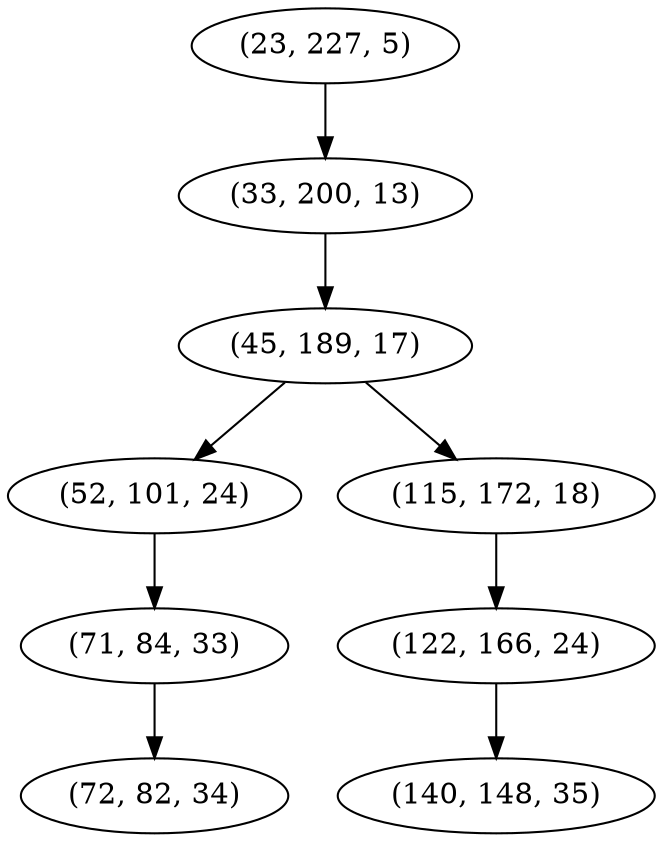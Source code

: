 digraph tree {
    "(23, 227, 5)";
    "(33, 200, 13)";
    "(45, 189, 17)";
    "(52, 101, 24)";
    "(71, 84, 33)";
    "(72, 82, 34)";
    "(115, 172, 18)";
    "(122, 166, 24)";
    "(140, 148, 35)";
    "(23, 227, 5)" -> "(33, 200, 13)";
    "(33, 200, 13)" -> "(45, 189, 17)";
    "(45, 189, 17)" -> "(52, 101, 24)";
    "(45, 189, 17)" -> "(115, 172, 18)";
    "(52, 101, 24)" -> "(71, 84, 33)";
    "(71, 84, 33)" -> "(72, 82, 34)";
    "(115, 172, 18)" -> "(122, 166, 24)";
    "(122, 166, 24)" -> "(140, 148, 35)";
}
